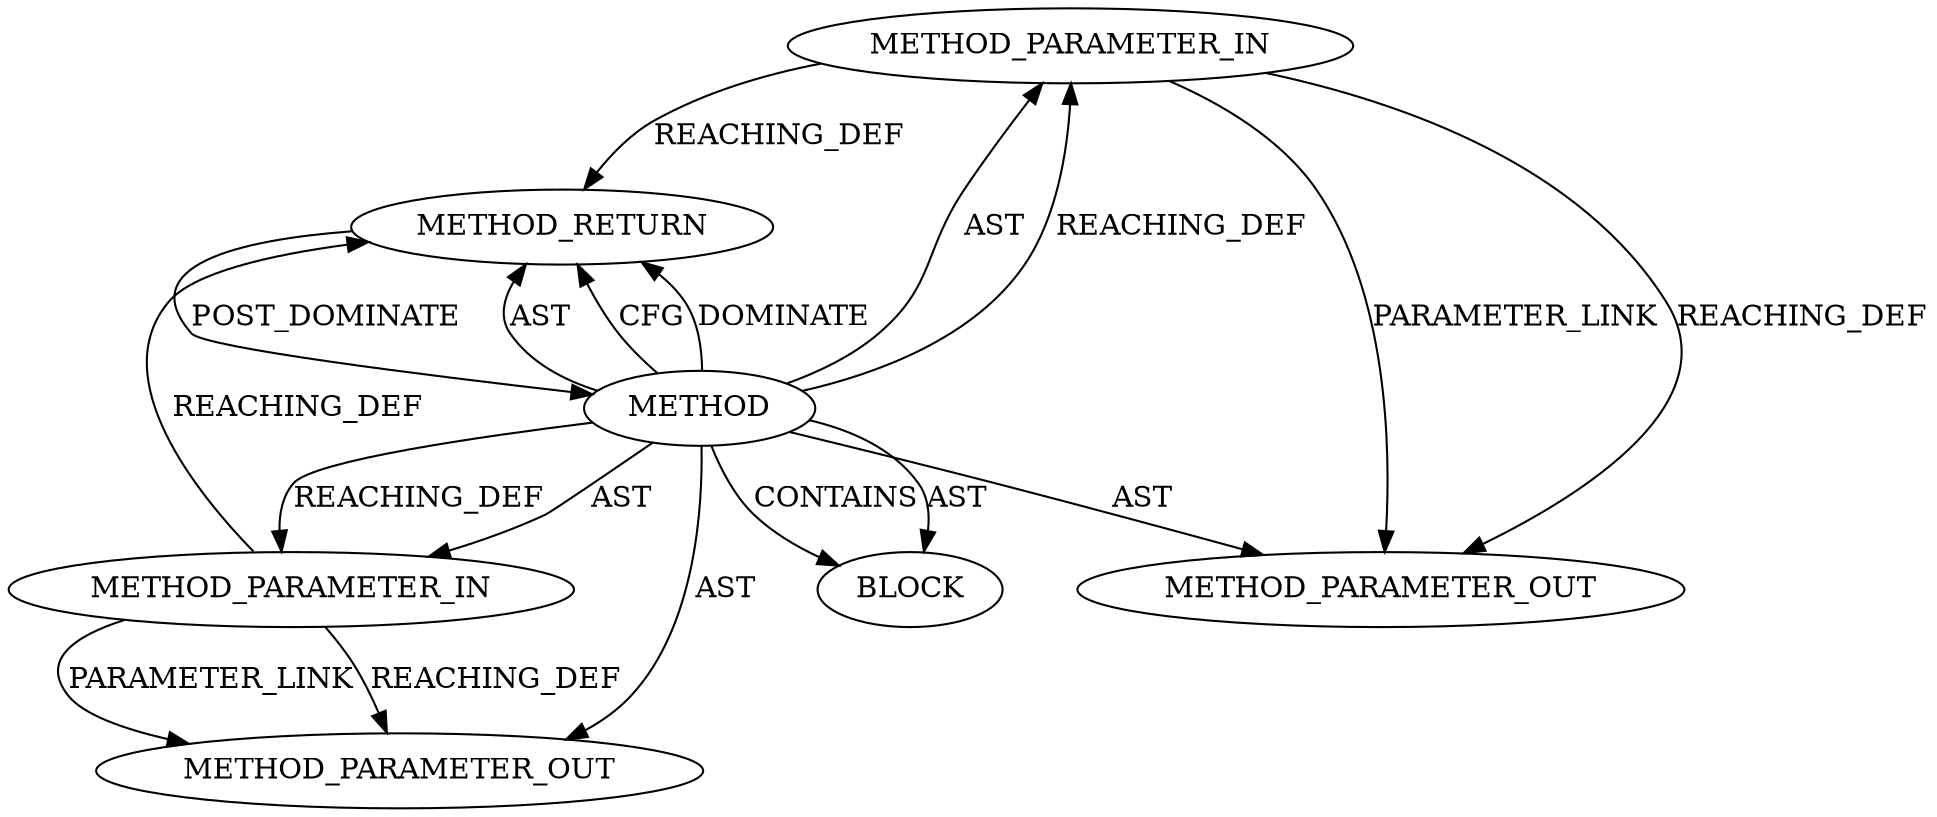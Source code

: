digraph {
  20292 [label=METHOD_PARAMETER_IN ORDER=1 CODE="p1" IS_VARIADIC=false TYPE_FULL_NAME="ANY" EVALUATION_STRATEGY="BY_VALUE" INDEX=1 NAME="p1"]
  20293 [label=METHOD_PARAMETER_IN ORDER=2 CODE="p2" IS_VARIADIC=false TYPE_FULL_NAME="ANY" EVALUATION_STRATEGY="BY_VALUE" INDEX=2 NAME="p2"]
  22125 [label=METHOD_PARAMETER_OUT ORDER=2 CODE="p2" IS_VARIADIC=false TYPE_FULL_NAME="ANY" EVALUATION_STRATEGY="BY_VALUE" INDEX=2 NAME="p2"]
  20295 [label=METHOD_RETURN ORDER=2 CODE="RET" TYPE_FULL_NAME="ANY" EVALUATION_STRATEGY="BY_VALUE"]
  20291 [label=METHOD AST_PARENT_TYPE="NAMESPACE_BLOCK" AST_PARENT_FULL_NAME="<global>" ORDER=0 CODE="<empty>" FULL_NAME="DEFINE_WAIT_FUNC" IS_EXTERNAL=true FILENAME="<empty>" SIGNATURE="" NAME="DEFINE_WAIT_FUNC"]
  20294 [label=BLOCK ORDER=1 ARGUMENT_INDEX=1 CODE="<empty>" TYPE_FULL_NAME="ANY"]
  22124 [label=METHOD_PARAMETER_OUT ORDER=1 CODE="p1" IS_VARIADIC=false TYPE_FULL_NAME="ANY" EVALUATION_STRATEGY="BY_VALUE" INDEX=1 NAME="p1"]
  20293 -> 22125 [label=PARAMETER_LINK ]
  20295 -> 20291 [label=POST_DOMINATE ]
  20291 -> 20292 [label=AST ]
  20291 -> 20292 [label=REACHING_DEF VARIABLE=""]
  20292 -> 22124 [label=PARAMETER_LINK ]
  20291 -> 22124 [label=AST ]
  20291 -> 20293 [label=REACHING_DEF VARIABLE=""]
  20291 -> 20294 [label=CONTAINS ]
  20291 -> 20295 [label=AST ]
  20291 -> 20295 [label=CFG ]
  20293 -> 20295 [label=REACHING_DEF VARIABLE="p2"]
  20292 -> 22124 [label=REACHING_DEF VARIABLE="p1"]
  20291 -> 20293 [label=AST ]
  20291 -> 22125 [label=AST ]
  20292 -> 20295 [label=REACHING_DEF VARIABLE="p1"]
  20291 -> 20295 [label=DOMINATE ]
  20291 -> 20294 [label=AST ]
  20293 -> 22125 [label=REACHING_DEF VARIABLE="p2"]
}
